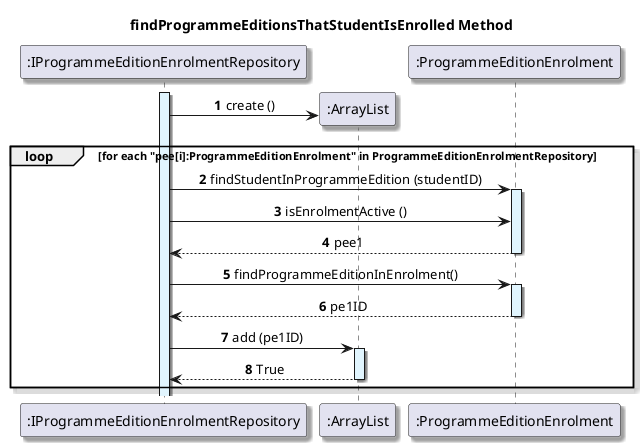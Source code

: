 @startuml
title findProgrammeEditionsThatStudentIsEnrolled Method
autonumber
skinparam {
  ActivityPadding 2
  ActivityMargin 2
  BoxPadding 2
}
skinparam defaultTextAlignment center
skinparam shadowing true


participant ":IProgrammeEditionEnrolmentRepository" as ProgrammeEditionEnrolmentRepository
activate ProgrammeEditionEnrolmentRepository #E1F5FE
create ":ArrayList"
ProgrammeEditionEnrolmentRepository -> ":ArrayList": create ()

loop for each "pee[i]:ProgrammeEditionEnrolment" in ProgrammeEditionEnrolmentRepository
participant ":ProgrammeEditionEnrolment" as ProgrammeEditionEnrolment
ProgrammeEditionEnrolmentRepository -> ProgrammeEditionEnrolment : findStudentInProgrammeEdition (studentID)
activate ProgrammeEditionEnrolment #E1F5FE
ProgrammeEditionEnrolmentRepository -> ProgrammeEditionEnrolment : isEnrolmentActive ()
ProgrammeEditionEnrolment --> ProgrammeEditionEnrolmentRepository : pee1
deactivate ProgrammeEditionEnrolment
ProgrammeEditionEnrolmentRepository -> ProgrammeEditionEnrolment :  findProgrammeEditionInEnrolment()
activate ProgrammeEditionEnrolment #E1F5FE
ProgrammeEditionEnrolment --> ProgrammeEditionEnrolmentRepository : pe1ID
deactivate ProgrammeEditionEnrolment
ProgrammeEditionEnrolmentRepository -> ":ArrayList":  add (pe1ID)
activate ":ArrayList" #E1F5FE
":ArrayList" --> ProgrammeEditionEnrolmentRepository: True
deactivate ":ArrayList"
end
@enduml